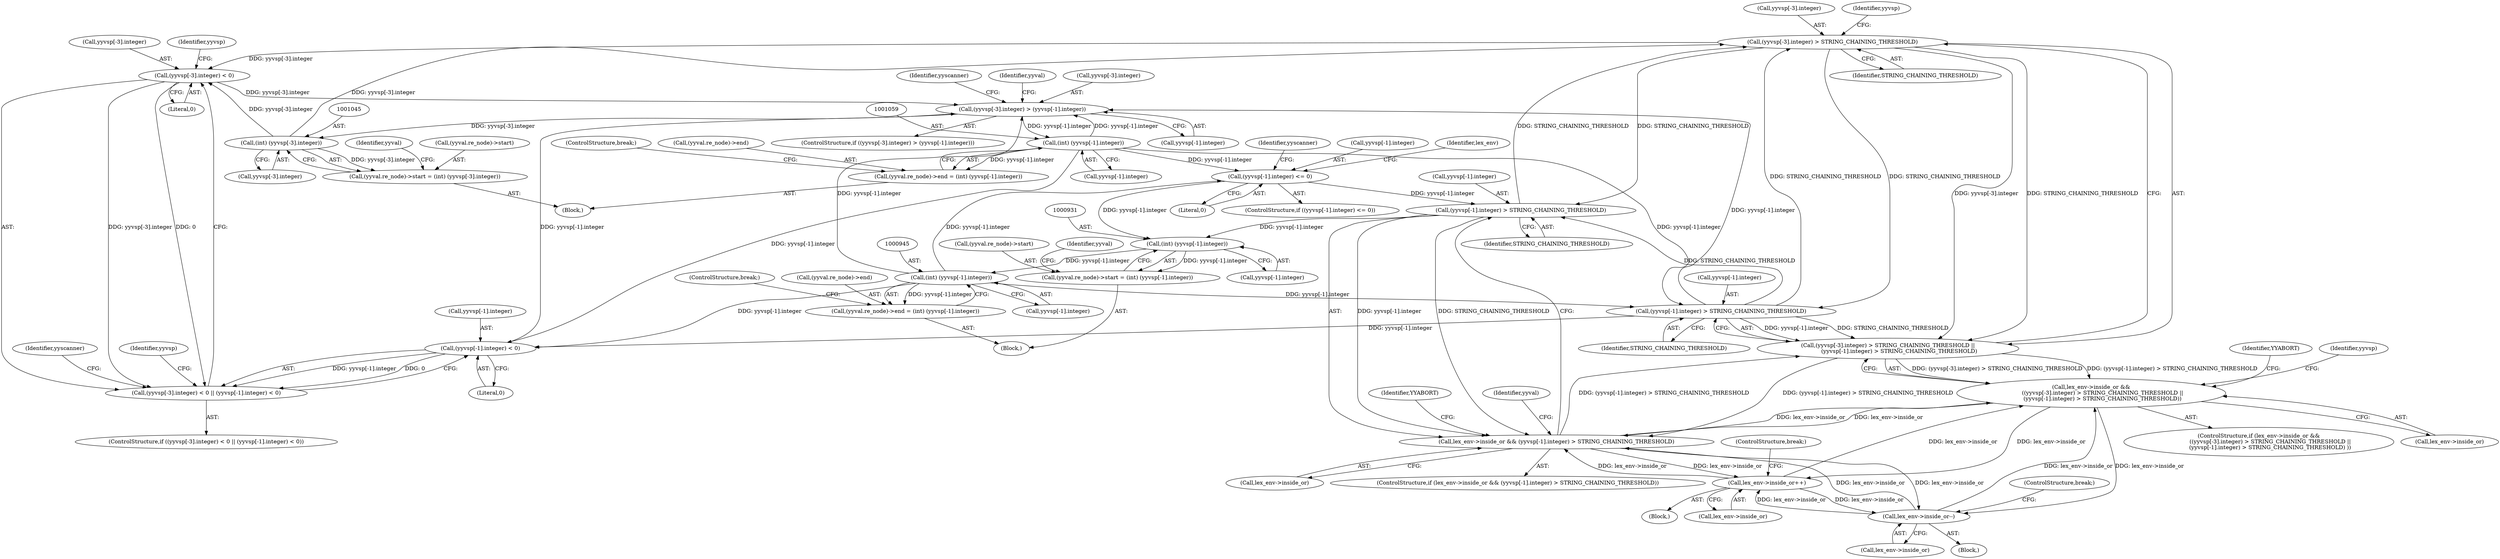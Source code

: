 digraph "0_yara_10e8bd3071677dd1fa76beeef4bc2fc427cea5e7_0@array" {
"1000961" [label="(Call,(yyvsp[-3].integer) > STRING_CHAINING_THRESHOLD)"];
"1001044" [label="(Call,(int) (yyvsp[-3].integer))"];
"1001004" [label="(Call,(yyvsp[-3].integer) > (yyvsp[-1].integer))"];
"1000981" [label="(Call,(yyvsp[-3].integer) < 0)"];
"1000961" [label="(Call,(yyvsp[-3].integer) > STRING_CHAINING_THRESHOLD)"];
"1000899" [label="(Call,(yyvsp[-1].integer) > STRING_CHAINING_THRESHOLD)"];
"1000880" [label="(Call,(yyvsp[-1].integer) <= 0)"];
"1000944" [label="(Call,(int) (yyvsp[-1].integer))"];
"1000930" [label="(Call,(int) (yyvsp[-1].integer))"];
"1001058" [label="(Call,(int) (yyvsp[-1].integer))"];
"1000969" [label="(Call,(yyvsp[-1].integer) > STRING_CHAINING_THRESHOLD)"];
"1000989" [label="(Call,(yyvsp[-1].integer) < 0)"];
"1000895" [label="(Call,lex_env->inside_or && (yyvsp[-1].integer) > STRING_CHAINING_THRESHOLD)"];
"1000855" [label="(Call,lex_env->inside_or++)"];
"1000872" [label="(Call,lex_env->inside_or--)"];
"1000956" [label="(Call,lex_env->inside_or &&\n             ((yyvsp[-3].integer) > STRING_CHAINING_THRESHOLD ||\n             (yyvsp[-1].integer) > STRING_CHAINING_THRESHOLD))"];
"1000960" [label="(Call,(yyvsp[-3].integer) > STRING_CHAINING_THRESHOLD ||\n             (yyvsp[-1].integer) > STRING_CHAINING_THRESHOLD)"];
"1000924" [label="(Call,(yyval.re_node)->start = (int) (yyvsp[-1].integer))"];
"1000938" [label="(Call,(yyval.re_node)->end = (int) (yyvsp[-1].integer))"];
"1000980" [label="(Call,(yyvsp[-3].integer) < 0 || (yyvsp[-1].integer) < 0)"];
"1001038" [label="(Call,(yyval.re_node)->start = (int) (yyvsp[-3].integer))"];
"1001052" [label="(Call,(yyval.re_node)->end = (int) (yyvsp[-1].integer))"];
"1000895" [label="(Call,lex_env->inside_or && (yyvsp[-1].integer) > STRING_CHAINING_THRESHOLD)"];
"1001066" [label="(ControlStructure,break;)"];
"1000897" [label="(Identifier,lex_env)"];
"1000990" [label="(Call,yyvsp[-1].integer)"];
"1000968" [label="(Identifier,STRING_CHAINING_THRESHOLD)"];
"1000989" [label="(Call,(yyvsp[-1].integer) < 0)"];
"1001019" [label="(Identifier,yyscanner)"];
"1001053" [label="(Call,(yyval.re_node)->end)"];
"1000879" [label="(ControlStructure,if ((yyvsp[-1].integer) <= 0))"];
"1000855" [label="(Call,lex_env->inside_or++)"];
"1000876" [label="(ControlStructure,break;)"];
"1000996" [label="(Literal,0)"];
"1000854" [label="(Block,)"];
"1000946" [label="(Call,yyvsp[-1].integer)"];
"1000979" [label="(ControlStructure,if ((yyvsp[-3].integer) < 0 || (yyvsp[-1].integer) < 0))"];
"1000930" [label="(Call,(int) (yyvsp[-1].integer))"];
"1000932" [label="(Call,yyvsp[-1].integer)"];
"1000900" [label="(Call,yyvsp[-1].integer)"];
"1001025" [label="(Identifier,yyval)"];
"1000859" [label="(ControlStructure,break;)"];
"1001039" [label="(Call,(yyval.re_node)->start)"];
"1000981" [label="(Call,(yyvsp[-3].integer) < 0)"];
"1000970" [label="(Call,yyvsp[-1].integer)"];
"1000873" [label="(Call,lex_env->inside_or)"];
"1001044" [label="(Call,(int) (yyvsp[-3].integer))"];
"1001058" [label="(Call,(int) (yyvsp[-1].integer))"];
"1000939" [label="(Call,(yyval.re_node)->end)"];
"1000878" [label="(Block,)"];
"1000924" [label="(Call,(yyval.re_node)->start = (int) (yyvsp[-1].integer))"];
"1000925" [label="(Call,(yyval.re_node)->start)"];
"1000960" [label="(Call,(yyvsp[-3].integer) > STRING_CHAINING_THRESHOLD ||\n             (yyvsp[-1].integer) > STRING_CHAINING_THRESHOLD)"];
"1001005" [label="(Call,yyvsp[-3].integer)"];
"1001011" [label="(Call,yyvsp[-1].integer)"];
"1000880" [label="(Call,(yyvsp[-1].integer) <= 0)"];
"1000908" [label="(Identifier,YYABORT)"];
"1000911" [label="(Identifier,yyval)"];
"1000890" [label="(Identifier,yyscanner)"];
"1000982" [label="(Call,yyvsp[-3].integer)"];
"1000896" [label="(Call,lex_env->inside_or)"];
"1000944" [label="(Call,(int) (yyvsp[-1].integer))"];
"1000894" [label="(ControlStructure,if (lex_env->inside_or && (yyvsp[-1].integer) > STRING_CHAINING_THRESHOLD))"];
"1000962" [label="(Call,yyvsp[-3].integer)"];
"1001003" [label="(ControlStructure,if ((yyvsp[-3].integer) > (yyvsp[-1].integer)))"];
"1000872" [label="(Call,lex_env->inside_or--)"];
"1000938" [label="(Call,(yyval.re_node)->end = (int) (yyvsp[-1].integer))"];
"1000954" [label="(Block,)"];
"1000961" [label="(Call,(yyvsp[-3].integer) > STRING_CHAINING_THRESHOLD)"];
"1000899" [label="(Call,(yyvsp[-1].integer) > STRING_CHAINING_THRESHOLD)"];
"1000856" [label="(Call,lex_env->inside_or)"];
"1000969" [label="(Call,(yyvsp[-1].integer) > STRING_CHAINING_THRESHOLD)"];
"1000988" [label="(Literal,0)"];
"1000881" [label="(Call,yyvsp[-1].integer)"];
"1000952" [label="(ControlStructure,break;)"];
"1001046" [label="(Call,yyvsp[-3].integer)"];
"1001060" [label="(Call,yyvsp[-1].integer)"];
"1001004" [label="(Call,(yyvsp[-3].integer) > (yyvsp[-1].integer))"];
"1000906" [label="(Identifier,STRING_CHAINING_THRESHOLD)"];
"1000992" [label="(Identifier,yyvsp)"];
"1000978" [label="(Identifier,YYABORT)"];
"1000984" [label="(Identifier,yyvsp)"];
"1001052" [label="(Call,(yyval.re_node)->end = (int) (yyvsp[-1].integer))"];
"1001007" [label="(Identifier,yyvsp)"];
"1000980" [label="(Call,(yyvsp[-3].integer) < 0 || (yyvsp[-1].integer) < 0)"];
"1000941" [label="(Identifier,yyval)"];
"1000999" [label="(Identifier,yyscanner)"];
"1001055" [label="(Identifier,yyval)"];
"1000956" [label="(Call,lex_env->inside_or &&\n             ((yyvsp[-3].integer) > STRING_CHAINING_THRESHOLD ||\n             (yyvsp[-1].integer) > STRING_CHAINING_THRESHOLD))"];
"1000955" [label="(ControlStructure,if (lex_env->inside_or &&\n             ((yyvsp[-3].integer) > STRING_CHAINING_THRESHOLD ||\n             (yyvsp[-1].integer) > STRING_CHAINING_THRESHOLD) ))"];
"1001038" [label="(Call,(yyval.re_node)->start = (int) (yyvsp[-3].integer))"];
"1000861" [label="(Block,)"];
"1000976" [label="(Identifier,STRING_CHAINING_THRESHOLD)"];
"1000957" [label="(Call,lex_env->inside_or)"];
"1000972" [label="(Identifier,yyvsp)"];
"1000887" [label="(Literal,0)"];
"1000961" -> "1000960"  [label="AST: "];
"1000961" -> "1000968"  [label="CFG: "];
"1000962" -> "1000961"  [label="AST: "];
"1000968" -> "1000961"  [label="AST: "];
"1000972" -> "1000961"  [label="CFG: "];
"1000960" -> "1000961"  [label="CFG: "];
"1000961" -> "1000899"  [label="DDG: STRING_CHAINING_THRESHOLD"];
"1000961" -> "1000960"  [label="DDG: yyvsp[-3].integer"];
"1000961" -> "1000960"  [label="DDG: STRING_CHAINING_THRESHOLD"];
"1001044" -> "1000961"  [label="DDG: yyvsp[-3].integer"];
"1000899" -> "1000961"  [label="DDG: STRING_CHAINING_THRESHOLD"];
"1000969" -> "1000961"  [label="DDG: STRING_CHAINING_THRESHOLD"];
"1000961" -> "1000969"  [label="DDG: STRING_CHAINING_THRESHOLD"];
"1000961" -> "1000981"  [label="DDG: yyvsp[-3].integer"];
"1001044" -> "1001038"  [label="AST: "];
"1001044" -> "1001046"  [label="CFG: "];
"1001045" -> "1001044"  [label="AST: "];
"1001046" -> "1001044"  [label="AST: "];
"1001038" -> "1001044"  [label="CFG: "];
"1001044" -> "1000981"  [label="DDG: yyvsp[-3].integer"];
"1001044" -> "1001038"  [label="DDG: yyvsp[-3].integer"];
"1001004" -> "1001044"  [label="DDG: yyvsp[-3].integer"];
"1001004" -> "1001003"  [label="AST: "];
"1001004" -> "1001011"  [label="CFG: "];
"1001005" -> "1001004"  [label="AST: "];
"1001011" -> "1001004"  [label="AST: "];
"1001019" -> "1001004"  [label="CFG: "];
"1001025" -> "1001004"  [label="CFG: "];
"1000981" -> "1001004"  [label="DDG: yyvsp[-3].integer"];
"1000944" -> "1001004"  [label="DDG: yyvsp[-1].integer"];
"1000989" -> "1001004"  [label="DDG: yyvsp[-1].integer"];
"1001058" -> "1001004"  [label="DDG: yyvsp[-1].integer"];
"1000969" -> "1001004"  [label="DDG: yyvsp[-1].integer"];
"1001004" -> "1001058"  [label="DDG: yyvsp[-1].integer"];
"1000981" -> "1000980"  [label="AST: "];
"1000981" -> "1000988"  [label="CFG: "];
"1000982" -> "1000981"  [label="AST: "];
"1000988" -> "1000981"  [label="AST: "];
"1000992" -> "1000981"  [label="CFG: "];
"1000980" -> "1000981"  [label="CFG: "];
"1000981" -> "1000980"  [label="DDG: yyvsp[-3].integer"];
"1000981" -> "1000980"  [label="DDG: 0"];
"1000899" -> "1000895"  [label="AST: "];
"1000899" -> "1000906"  [label="CFG: "];
"1000900" -> "1000899"  [label="AST: "];
"1000906" -> "1000899"  [label="AST: "];
"1000895" -> "1000899"  [label="CFG: "];
"1000899" -> "1000895"  [label="DDG: yyvsp[-1].integer"];
"1000899" -> "1000895"  [label="DDG: STRING_CHAINING_THRESHOLD"];
"1000880" -> "1000899"  [label="DDG: yyvsp[-1].integer"];
"1000969" -> "1000899"  [label="DDG: STRING_CHAINING_THRESHOLD"];
"1000899" -> "1000930"  [label="DDG: yyvsp[-1].integer"];
"1000880" -> "1000879"  [label="AST: "];
"1000880" -> "1000887"  [label="CFG: "];
"1000881" -> "1000880"  [label="AST: "];
"1000887" -> "1000880"  [label="AST: "];
"1000890" -> "1000880"  [label="CFG: "];
"1000897" -> "1000880"  [label="CFG: "];
"1000944" -> "1000880"  [label="DDG: yyvsp[-1].integer"];
"1001058" -> "1000880"  [label="DDG: yyvsp[-1].integer"];
"1000880" -> "1000930"  [label="DDG: yyvsp[-1].integer"];
"1000944" -> "1000938"  [label="AST: "];
"1000944" -> "1000946"  [label="CFG: "];
"1000945" -> "1000944"  [label="AST: "];
"1000946" -> "1000944"  [label="AST: "];
"1000938" -> "1000944"  [label="CFG: "];
"1000944" -> "1000938"  [label="DDG: yyvsp[-1].integer"];
"1000930" -> "1000944"  [label="DDG: yyvsp[-1].integer"];
"1000944" -> "1000969"  [label="DDG: yyvsp[-1].integer"];
"1000944" -> "1000989"  [label="DDG: yyvsp[-1].integer"];
"1000930" -> "1000924"  [label="AST: "];
"1000930" -> "1000932"  [label="CFG: "];
"1000931" -> "1000930"  [label="AST: "];
"1000932" -> "1000930"  [label="AST: "];
"1000924" -> "1000930"  [label="CFG: "];
"1000930" -> "1000924"  [label="DDG: yyvsp[-1].integer"];
"1001058" -> "1001052"  [label="AST: "];
"1001058" -> "1001060"  [label="CFG: "];
"1001059" -> "1001058"  [label="AST: "];
"1001060" -> "1001058"  [label="AST: "];
"1001052" -> "1001058"  [label="CFG: "];
"1001058" -> "1000969"  [label="DDG: yyvsp[-1].integer"];
"1001058" -> "1000989"  [label="DDG: yyvsp[-1].integer"];
"1001058" -> "1001052"  [label="DDG: yyvsp[-1].integer"];
"1000969" -> "1000960"  [label="AST: "];
"1000969" -> "1000976"  [label="CFG: "];
"1000970" -> "1000969"  [label="AST: "];
"1000976" -> "1000969"  [label="AST: "];
"1000960" -> "1000969"  [label="CFG: "];
"1000969" -> "1000960"  [label="DDG: yyvsp[-1].integer"];
"1000969" -> "1000960"  [label="DDG: STRING_CHAINING_THRESHOLD"];
"1000969" -> "1000989"  [label="DDG: yyvsp[-1].integer"];
"1000989" -> "1000980"  [label="AST: "];
"1000989" -> "1000996"  [label="CFG: "];
"1000990" -> "1000989"  [label="AST: "];
"1000996" -> "1000989"  [label="AST: "];
"1000980" -> "1000989"  [label="CFG: "];
"1000989" -> "1000980"  [label="DDG: yyvsp[-1].integer"];
"1000989" -> "1000980"  [label="DDG: 0"];
"1000895" -> "1000894"  [label="AST: "];
"1000895" -> "1000896"  [label="CFG: "];
"1000896" -> "1000895"  [label="AST: "];
"1000908" -> "1000895"  [label="CFG: "];
"1000911" -> "1000895"  [label="CFG: "];
"1000895" -> "1000855"  [label="DDG: lex_env->inside_or"];
"1000895" -> "1000872"  [label="DDG: lex_env->inside_or"];
"1000956" -> "1000895"  [label="DDG: lex_env->inside_or"];
"1000872" -> "1000895"  [label="DDG: lex_env->inside_or"];
"1000855" -> "1000895"  [label="DDG: lex_env->inside_or"];
"1000960" -> "1000895"  [label="DDG: (yyvsp[-1].integer) > STRING_CHAINING_THRESHOLD"];
"1000895" -> "1000956"  [label="DDG: lex_env->inside_or"];
"1000895" -> "1000960"  [label="DDG: (yyvsp[-1].integer) > STRING_CHAINING_THRESHOLD"];
"1000855" -> "1000854"  [label="AST: "];
"1000855" -> "1000856"  [label="CFG: "];
"1000856" -> "1000855"  [label="AST: "];
"1000859" -> "1000855"  [label="CFG: "];
"1000956" -> "1000855"  [label="DDG: lex_env->inside_or"];
"1000872" -> "1000855"  [label="DDG: lex_env->inside_or"];
"1000855" -> "1000872"  [label="DDG: lex_env->inside_or"];
"1000855" -> "1000956"  [label="DDG: lex_env->inside_or"];
"1000872" -> "1000861"  [label="AST: "];
"1000872" -> "1000873"  [label="CFG: "];
"1000873" -> "1000872"  [label="AST: "];
"1000876" -> "1000872"  [label="CFG: "];
"1000956" -> "1000872"  [label="DDG: lex_env->inside_or"];
"1000872" -> "1000956"  [label="DDG: lex_env->inside_or"];
"1000956" -> "1000955"  [label="AST: "];
"1000956" -> "1000957"  [label="CFG: "];
"1000956" -> "1000960"  [label="CFG: "];
"1000957" -> "1000956"  [label="AST: "];
"1000960" -> "1000956"  [label="AST: "];
"1000978" -> "1000956"  [label="CFG: "];
"1000984" -> "1000956"  [label="CFG: "];
"1000960" -> "1000956"  [label="DDG: (yyvsp[-3].integer) > STRING_CHAINING_THRESHOLD"];
"1000960" -> "1000956"  [label="DDG: (yyvsp[-1].integer) > STRING_CHAINING_THRESHOLD"];
"1000924" -> "1000878"  [label="AST: "];
"1000925" -> "1000924"  [label="AST: "];
"1000941" -> "1000924"  [label="CFG: "];
"1000938" -> "1000878"  [label="AST: "];
"1000939" -> "1000938"  [label="AST: "];
"1000952" -> "1000938"  [label="CFG: "];
"1000980" -> "1000979"  [label="AST: "];
"1000999" -> "1000980"  [label="CFG: "];
"1001007" -> "1000980"  [label="CFG: "];
"1001038" -> "1000954"  [label="AST: "];
"1001039" -> "1001038"  [label="AST: "];
"1001055" -> "1001038"  [label="CFG: "];
"1001052" -> "1000954"  [label="AST: "];
"1001053" -> "1001052"  [label="AST: "];
"1001066" -> "1001052"  [label="CFG: "];
}
